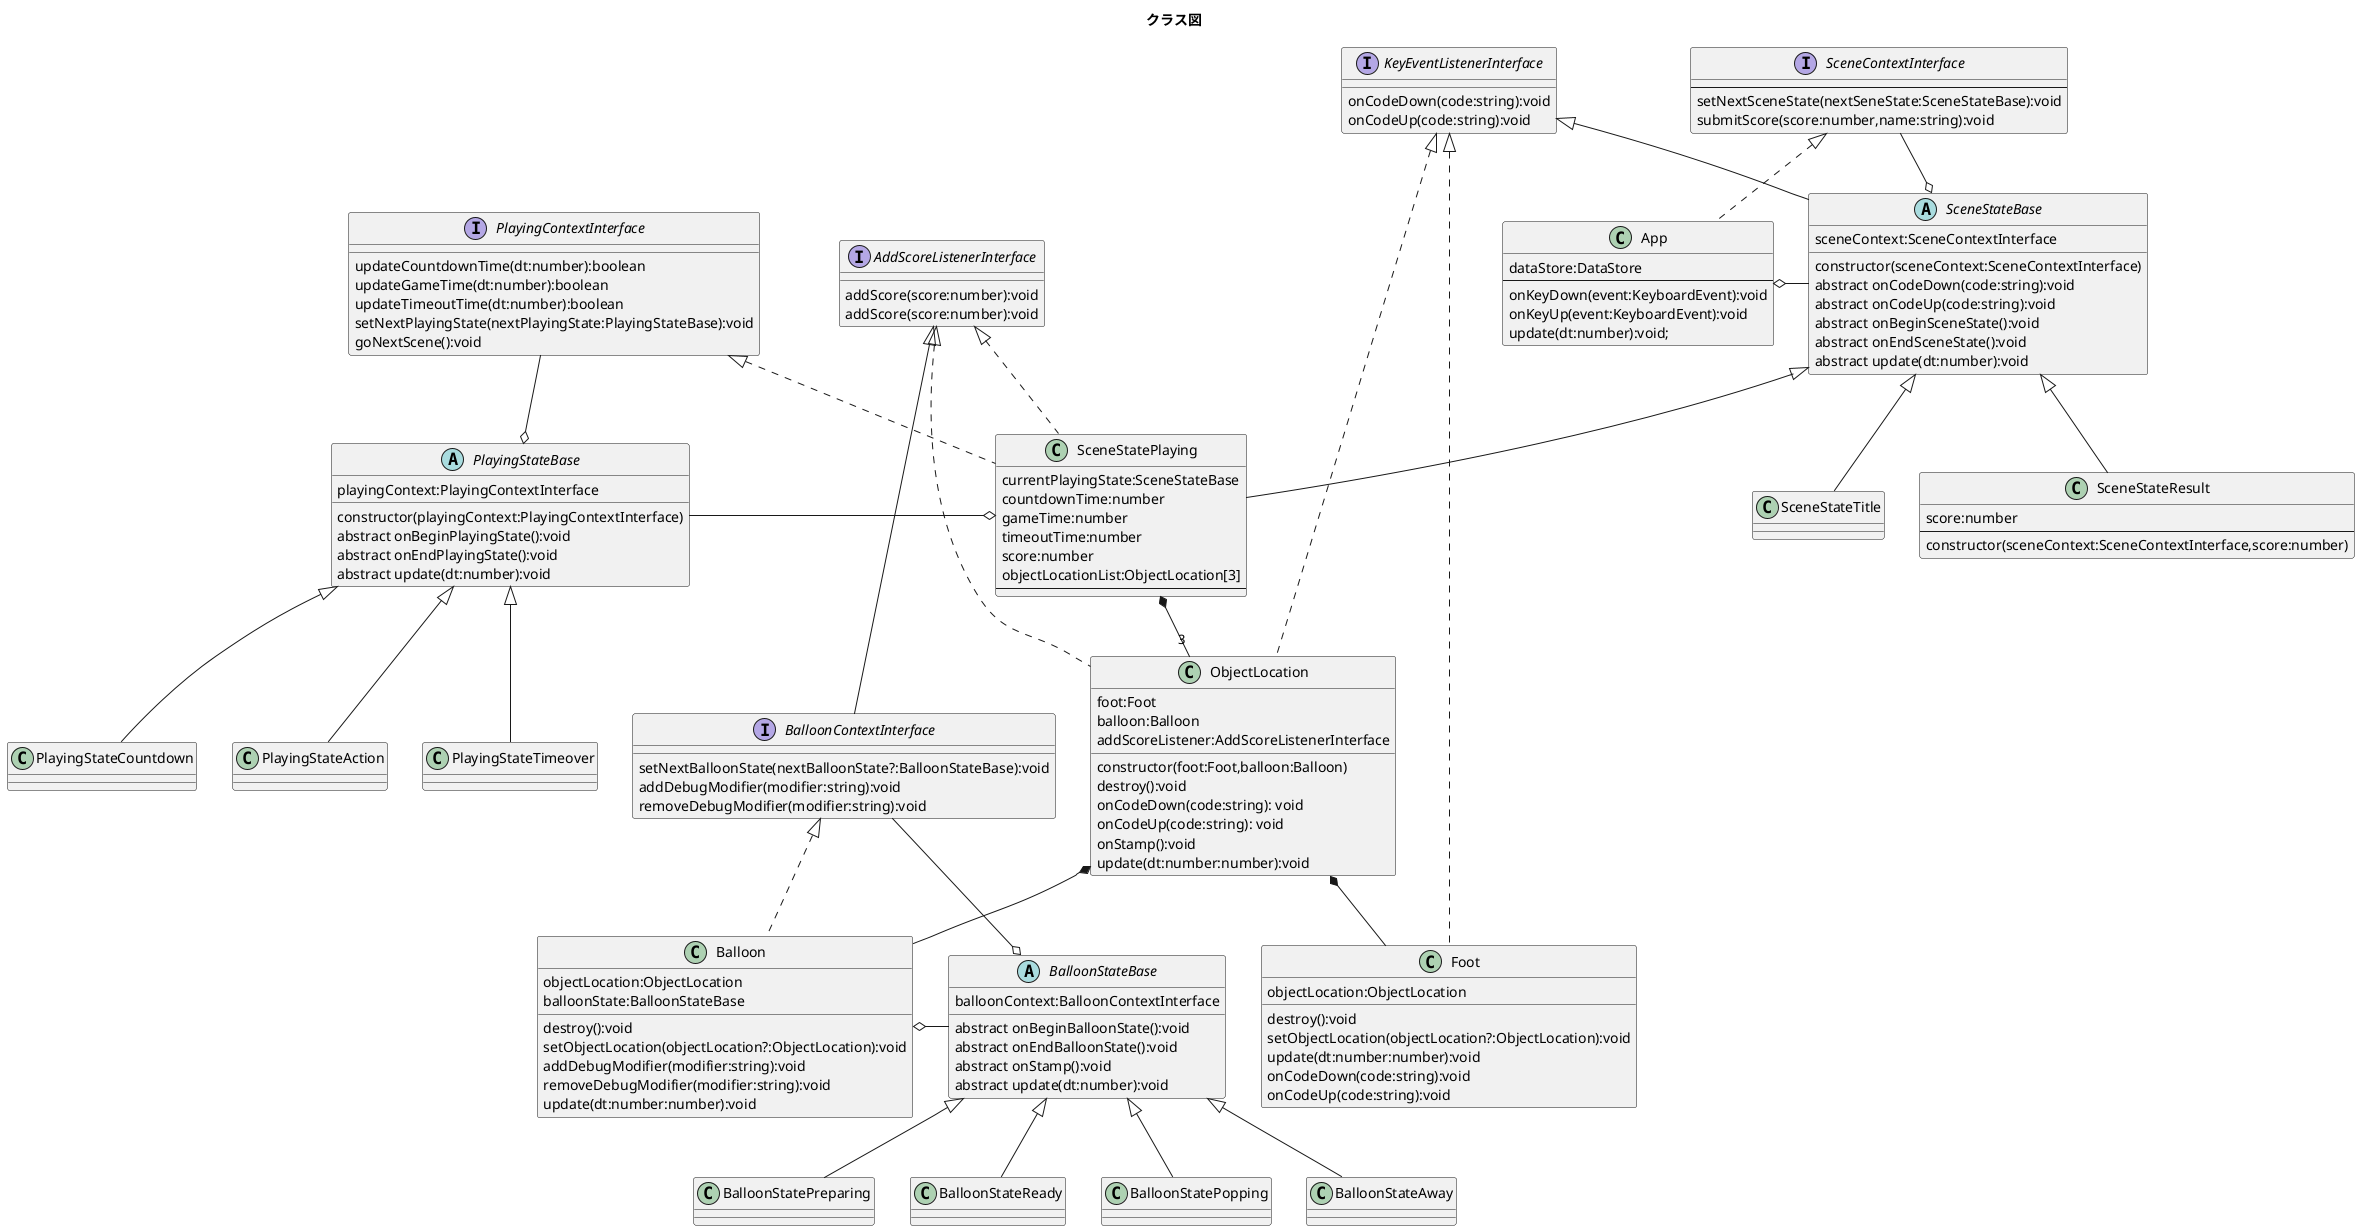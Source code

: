 @startuml クラス図
title クラス図

interface AddScoreListenerInterface{
  addScore(score:number):void
}
interface KeyEventListenerInterface{
  onCodeDown(code:string):void
  onCodeUp(code:string):void
}

abstract class BalloonStateBase{
  balloonContext:BalloonContextInterface
  abstract onBeginBalloonState():void
  abstract onEndBalloonState():void
  abstract onStamp():void
  abstract update(dt:number):void
}
class BalloonStatePreparing extends BalloonStateBase{

}
class BalloonStateReady extends BalloonStateBase{

}
class BalloonStatePopping extends BalloonStateBase{

}
class BalloonStateAway extends BalloonStateBase{

}


interface BalloonContextInterface extends AddScoreListenerInterface{
  setNextBalloonState(nextBalloonState?:BalloonStateBase):void
  addDebugModifier(modifier:string):void
  removeDebugModifier(modifier:string):void
}



class ObjectLocation implements AddScoreListenerInterface,KeyEventListenerInterface{
  foot:Foot
  balloon:Balloon
  addScoreListener:AddScoreListenerInterface
  constructor(foot:Foot,balloon:Balloon)
  destroy():void
  onCodeDown(code:string): void
  onCodeUp(code:string): void
  onStamp():void
  update(dt:number:number):void
}

class Foot implements KeyEventListenerInterface{
  objectLocation:ObjectLocation
  destroy():void
  setObjectLocation(objectLocation?:ObjectLocation):void
  update(dt:number:number):void
  onCodeDown(code:string):void
  onCodeUp(code:string):void
}

interface AddScoreListenerInterface{
  addScore(score:number):void
}

class Balloon implements BalloonContextInterface{
  objectLocation:ObjectLocation
  balloonState:BalloonStateBase

  destroy():void
  setObjectLocation(objectLocation?:ObjectLocation):void
  addDebugModifier(modifier:string):void
  removeDebugModifier(modifier:string):void
  update(dt:number:number):void
}

abstract class PlayingStateBase{
  playingContext:PlayingContextInterface

  constructor(playingContext:PlayingContextInterface)
  abstract onBeginPlayingState():void
  abstract onEndPlayingState():void
  abstract update(dt:number):void
}

class PlayingStateCountdown extends PlayingStateBase{

}
class PlayingStateAction extends PlayingStateBase{

}

class PlayingStateTimeover extends PlayingStateBase{

}

interface PlayingContextInterface{
  updateCountdownTime(dt:number):boolean
  updateGameTime(dt:number):boolean
  updateTimeoutTime(dt:number):boolean
  setNextPlayingState(nextPlayingState:PlayingStateBase):void
  goNextScene():void
}

abstract class SceneStateBase extends KeyEventListenerInterface{
  sceneContext:SceneContextInterface

  constructor(sceneContext:SceneContextInterface)
  abstract onCodeDown(code:string):void
  abstract onCodeUp(code:string):void
  abstract onBeginSceneState():void
  abstract onEndSceneState():void
  abstract update(dt:number):void
}

class SceneStateTitle extends SceneStateBase{
}
class SceneStatePlaying extends SceneStateBase implements PlayingContextInterface,AddScoreListenerInterface{
  currentPlayingState:SceneStateBase
  countdownTime:number
  gameTime:number
  timeoutTime:number
  score:number
  objectLocationList:ObjectLocation[3]
  --
}
class SceneStateResult extends SceneStateBase{
  score:number
  --
  constructor(sceneContext:SceneContextInterface,score:number)
}


interface SceneContextInterface{
  --
  setNextSceneState(nextSeneState:SceneStateBase):void
  submitScore(score:number,name:string):void
}

class App implements SceneContextInterface{
  dataStore:DataStore
  --
  onKeyDown(event:KeyboardEvent):void
  onKeyUp(event:KeyboardEvent):void
  update(dt:number):void;
}


SceneStateBase o-up- SceneContextInterface
App o-right- SceneStateBase

SceneStatePlaying *-- "3" ObjectLocation
ObjectLocation *-- Foot
ObjectLocation *-- Balloon


BalloonStateBase o-up- BalloonContextInterface
Balloon o-right- BalloonStateBase


PlayingStateBase o-up- PlayingContextInterface
SceneStatePlaying o-left- PlayingStateBase

@enduml